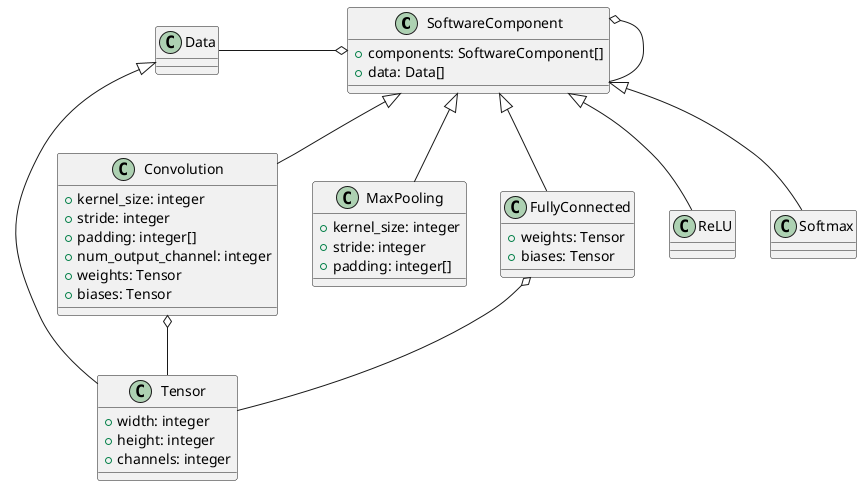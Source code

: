@startuml

class SoftwareComponent {
    +components: SoftwareComponent[]
    +data: Data[]
}

SoftwareComponent o-- SoftwareComponent

SoftwareComponent <|-- Convolution
SoftwareComponent <|-- MaxPooling
SoftwareComponent <|-- FullyConnected
SoftwareComponent <|-- ReLU
SoftwareComponent <|-- Softmax

class Convolution {
    +kernel_size: integer
    +stride: integer
    +padding: integer[]
    +num_output_channel: integer
    +weights: Tensor
    +biases: Tensor
}
Convolution o-- Tensor

class MaxPooling {
    +kernel_size: integer
    +stride: integer
    +padding: integer[]
}

class FullyConnected {
    +weights: Tensor
    +biases: Tensor
}
FullyConnected o-- Tensor

class ReLU {
}

class Softmax {
}

class Data {
}

SoftwareComponent o-left- Data

Data <|-- Tensor

class Tensor {
    +width: integer
    +height: integer
    +channels: integer
}

@enduml
